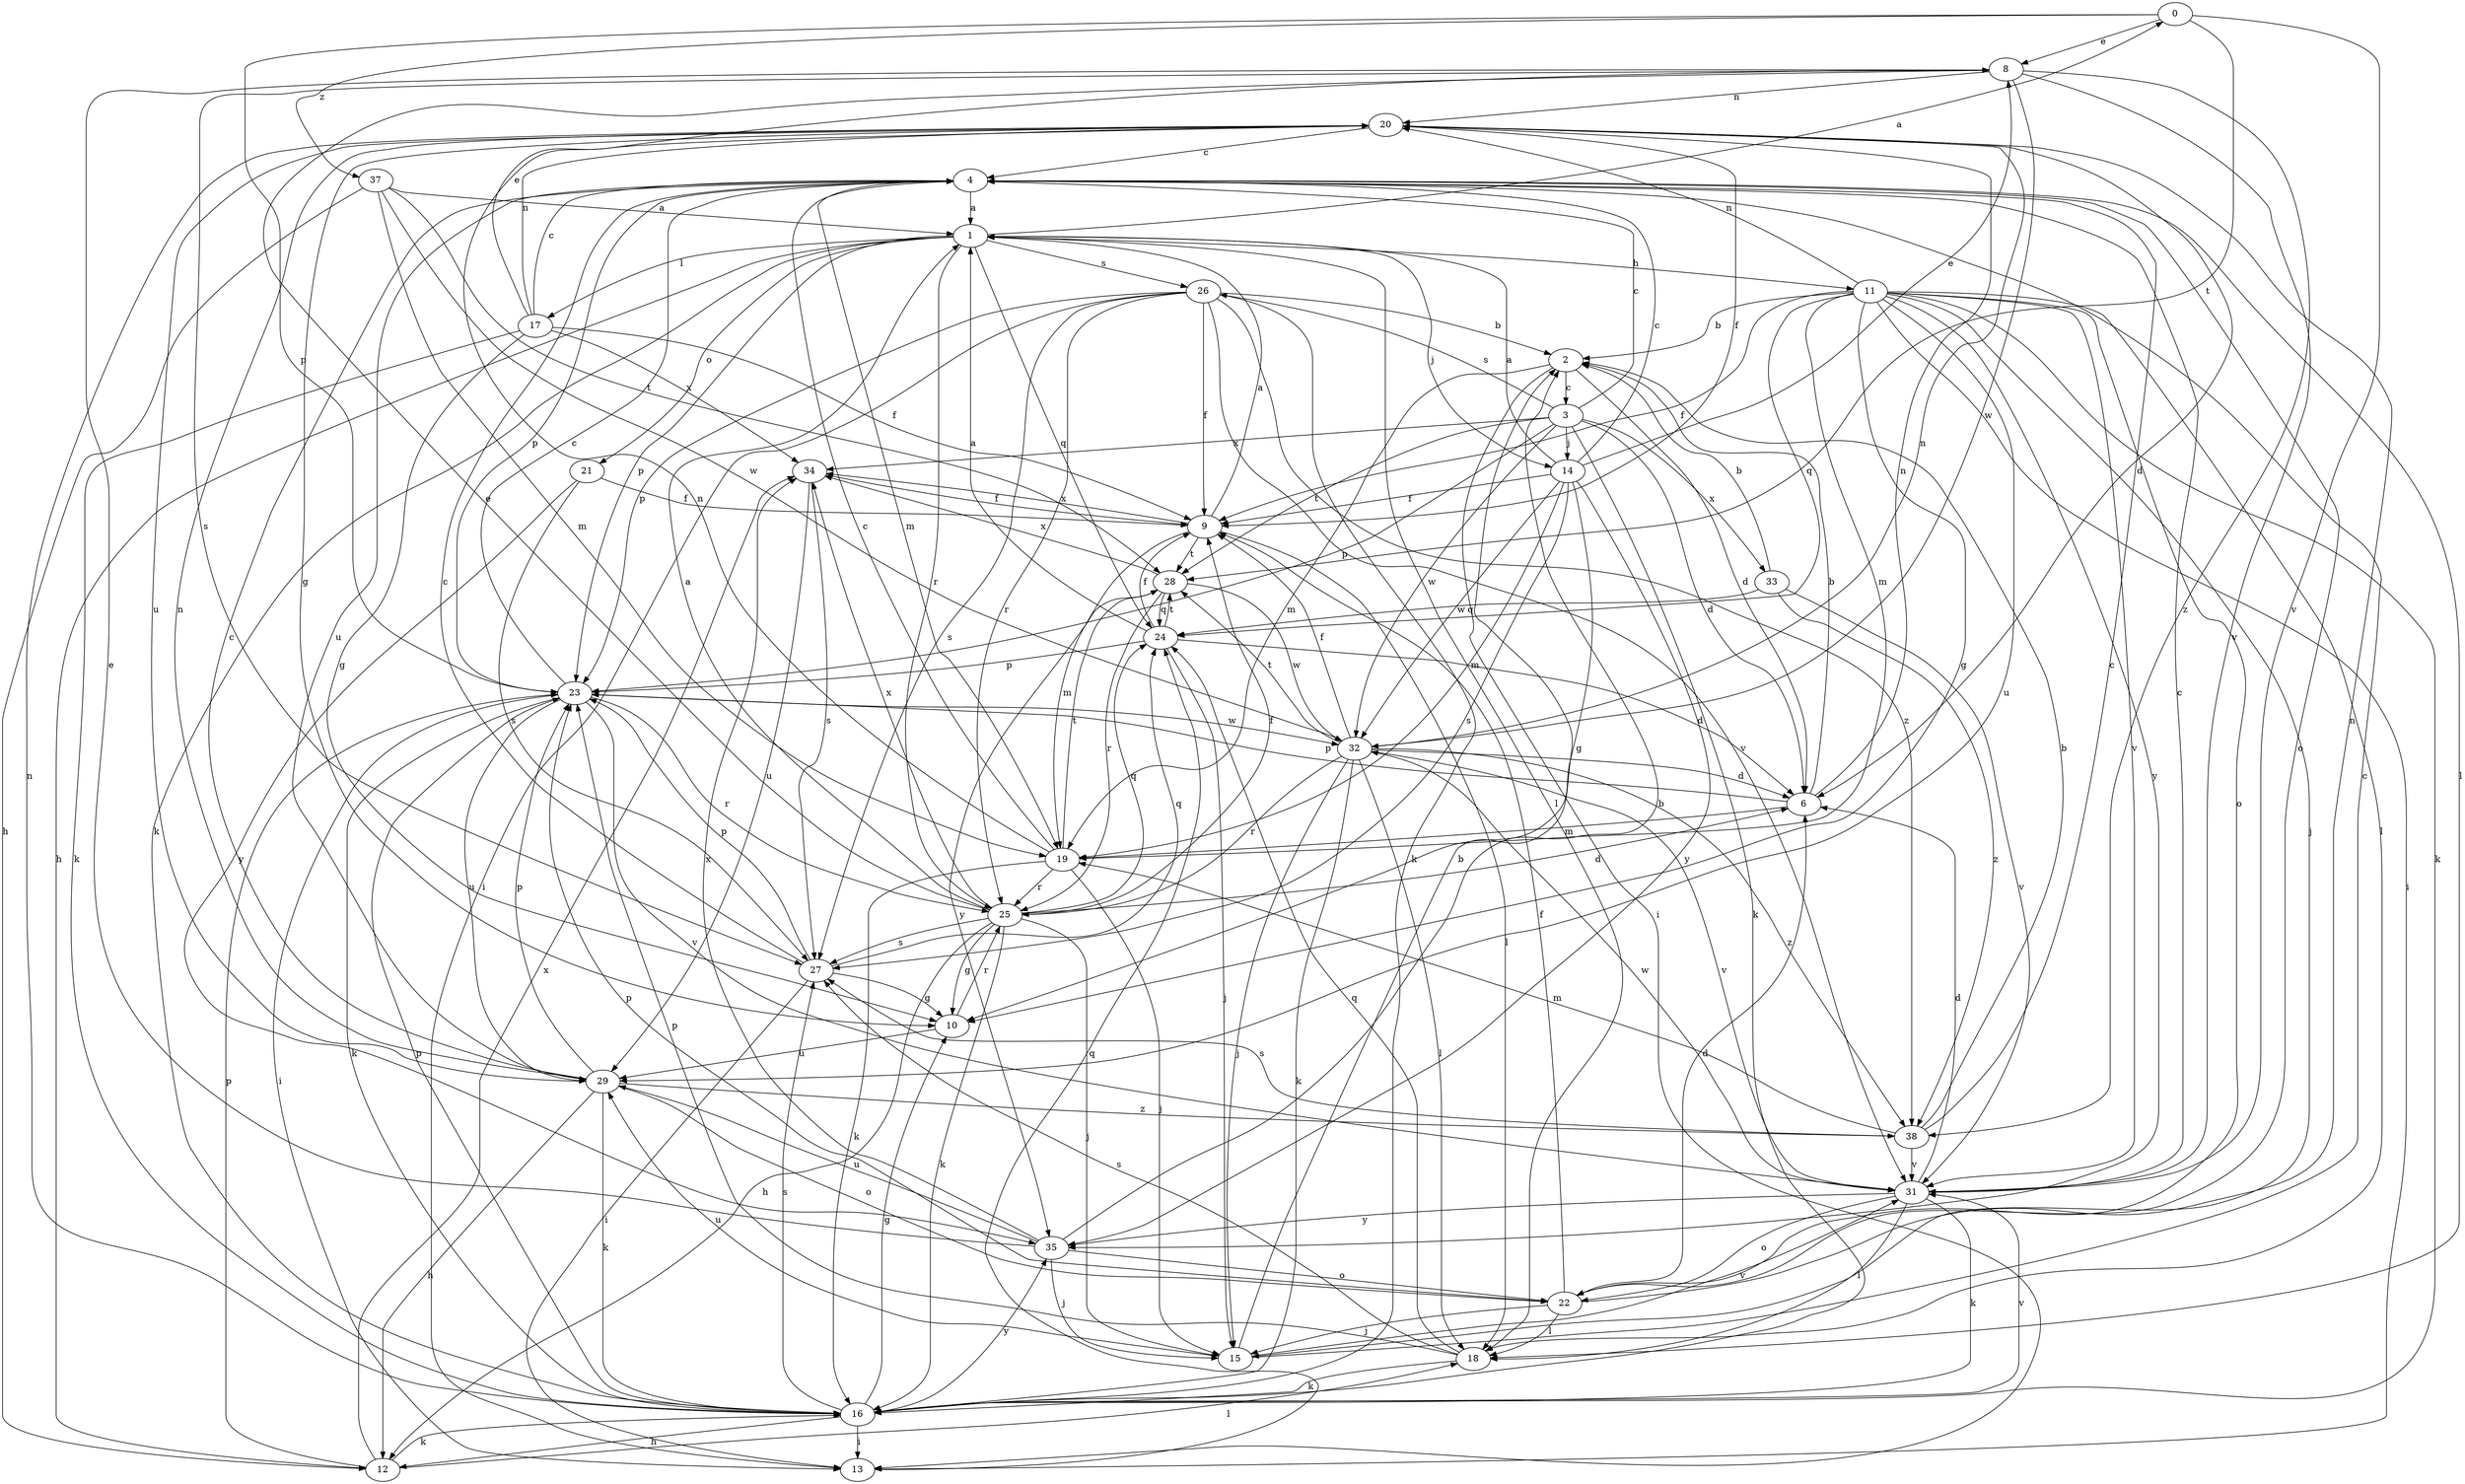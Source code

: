 strict digraph  {
0;
1;
2;
3;
4;
6;
8;
9;
10;
11;
12;
13;
14;
15;
16;
17;
18;
19;
20;
21;
22;
23;
24;
25;
26;
27;
28;
29;
31;
32;
33;
34;
35;
37;
38;
0 -> 8  [label=e];
0 -> 23  [label=p];
0 -> 28  [label=t];
0 -> 31  [label=v];
0 -> 37  [label=z];
1 -> 0  [label=a];
1 -> 11  [label=h];
1 -> 12  [label=h];
1 -> 14  [label=j];
1 -> 16  [label=k];
1 -> 17  [label=l];
1 -> 18  [label=l];
1 -> 21  [label=o];
1 -> 23  [label=p];
1 -> 24  [label=q];
1 -> 25  [label=r];
1 -> 26  [label=s];
2 -> 3  [label=c];
2 -> 6  [label=d];
2 -> 13  [label=i];
2 -> 19  [label=m];
3 -> 4  [label=c];
3 -> 6  [label=d];
3 -> 14  [label=j];
3 -> 16  [label=k];
3 -> 23  [label=p];
3 -> 26  [label=s];
3 -> 28  [label=t];
3 -> 32  [label=w];
3 -> 33  [label=x];
3 -> 34  [label=x];
4 -> 1  [label=a];
4 -> 18  [label=l];
4 -> 19  [label=m];
4 -> 22  [label=o];
4 -> 23  [label=p];
4 -> 29  [label=u];
6 -> 2  [label=b];
6 -> 19  [label=m];
6 -> 20  [label=n];
6 -> 23  [label=p];
8 -> 20  [label=n];
8 -> 27  [label=s];
8 -> 31  [label=v];
8 -> 32  [label=w];
8 -> 38  [label=z];
9 -> 1  [label=a];
9 -> 18  [label=l];
9 -> 19  [label=m];
9 -> 28  [label=t];
9 -> 34  [label=x];
10 -> 25  [label=r];
10 -> 29  [label=u];
11 -> 2  [label=b];
11 -> 9  [label=f];
11 -> 10  [label=g];
11 -> 13  [label=i];
11 -> 15  [label=j];
11 -> 16  [label=k];
11 -> 18  [label=l];
11 -> 19  [label=m];
11 -> 20  [label=n];
11 -> 22  [label=o];
11 -> 24  [label=q];
11 -> 29  [label=u];
11 -> 31  [label=v];
11 -> 35  [label=y];
12 -> 16  [label=k];
12 -> 18  [label=l];
12 -> 23  [label=p];
12 -> 34  [label=x];
13 -> 24  [label=q];
14 -> 1  [label=a];
14 -> 4  [label=c];
14 -> 8  [label=e];
14 -> 9  [label=f];
14 -> 10  [label=g];
14 -> 19  [label=m];
14 -> 27  [label=s];
14 -> 32  [label=w];
14 -> 35  [label=y];
15 -> 2  [label=b];
15 -> 4  [label=c];
15 -> 29  [label=u];
15 -> 31  [label=v];
16 -> 10  [label=g];
16 -> 12  [label=h];
16 -> 13  [label=i];
16 -> 20  [label=n];
16 -> 23  [label=p];
16 -> 27  [label=s];
16 -> 31  [label=v];
16 -> 35  [label=y];
17 -> 4  [label=c];
17 -> 8  [label=e];
17 -> 9  [label=f];
17 -> 10  [label=g];
17 -> 16  [label=k];
17 -> 20  [label=n];
17 -> 34  [label=x];
18 -> 16  [label=k];
18 -> 23  [label=p];
18 -> 24  [label=q];
18 -> 27  [label=s];
19 -> 4  [label=c];
19 -> 15  [label=j];
19 -> 16  [label=k];
19 -> 20  [label=n];
19 -> 25  [label=r];
19 -> 28  [label=t];
20 -> 4  [label=c];
20 -> 6  [label=d];
20 -> 9  [label=f];
20 -> 10  [label=g];
20 -> 29  [label=u];
21 -> 9  [label=f];
21 -> 27  [label=s];
21 -> 35  [label=y];
22 -> 6  [label=d];
22 -> 9  [label=f];
22 -> 15  [label=j];
22 -> 18  [label=l];
22 -> 20  [label=n];
22 -> 23  [label=p];
23 -> 4  [label=c];
23 -> 13  [label=i];
23 -> 16  [label=k];
23 -> 25  [label=r];
23 -> 29  [label=u];
23 -> 31  [label=v];
23 -> 32  [label=w];
24 -> 1  [label=a];
24 -> 6  [label=d];
24 -> 9  [label=f];
24 -> 15  [label=j];
24 -> 23  [label=p];
24 -> 28  [label=t];
25 -> 1  [label=a];
25 -> 6  [label=d];
25 -> 8  [label=e];
25 -> 9  [label=f];
25 -> 10  [label=g];
25 -> 12  [label=h];
25 -> 15  [label=j];
25 -> 16  [label=k];
25 -> 24  [label=q];
25 -> 27  [label=s];
25 -> 34  [label=x];
26 -> 2  [label=b];
26 -> 9  [label=f];
26 -> 13  [label=i];
26 -> 16  [label=k];
26 -> 23  [label=p];
26 -> 25  [label=r];
26 -> 27  [label=s];
26 -> 31  [label=v];
26 -> 38  [label=z];
27 -> 4  [label=c];
27 -> 10  [label=g];
27 -> 13  [label=i];
27 -> 23  [label=p];
27 -> 24  [label=q];
28 -> 24  [label=q];
28 -> 25  [label=r];
28 -> 32  [label=w];
28 -> 34  [label=x];
28 -> 35  [label=y];
29 -> 4  [label=c];
29 -> 12  [label=h];
29 -> 16  [label=k];
29 -> 20  [label=n];
29 -> 22  [label=o];
29 -> 23  [label=p];
29 -> 38  [label=z];
31 -> 4  [label=c];
31 -> 6  [label=d];
31 -> 16  [label=k];
31 -> 18  [label=l];
31 -> 22  [label=o];
31 -> 32  [label=w];
31 -> 35  [label=y];
32 -> 6  [label=d];
32 -> 9  [label=f];
32 -> 15  [label=j];
32 -> 16  [label=k];
32 -> 18  [label=l];
32 -> 20  [label=n];
32 -> 25  [label=r];
32 -> 28  [label=t];
32 -> 31  [label=v];
32 -> 38  [label=z];
33 -> 2  [label=b];
33 -> 24  [label=q];
33 -> 31  [label=v];
33 -> 38  [label=z];
34 -> 9  [label=f];
34 -> 27  [label=s];
34 -> 29  [label=u];
35 -> 2  [label=b];
35 -> 8  [label=e];
35 -> 15  [label=j];
35 -> 22  [label=o];
35 -> 29  [label=u];
35 -> 34  [label=x];
37 -> 1  [label=a];
37 -> 12  [label=h];
37 -> 19  [label=m];
37 -> 28  [label=t];
37 -> 32  [label=w];
38 -> 2  [label=b];
38 -> 4  [label=c];
38 -> 19  [label=m];
38 -> 27  [label=s];
38 -> 31  [label=v];
}
